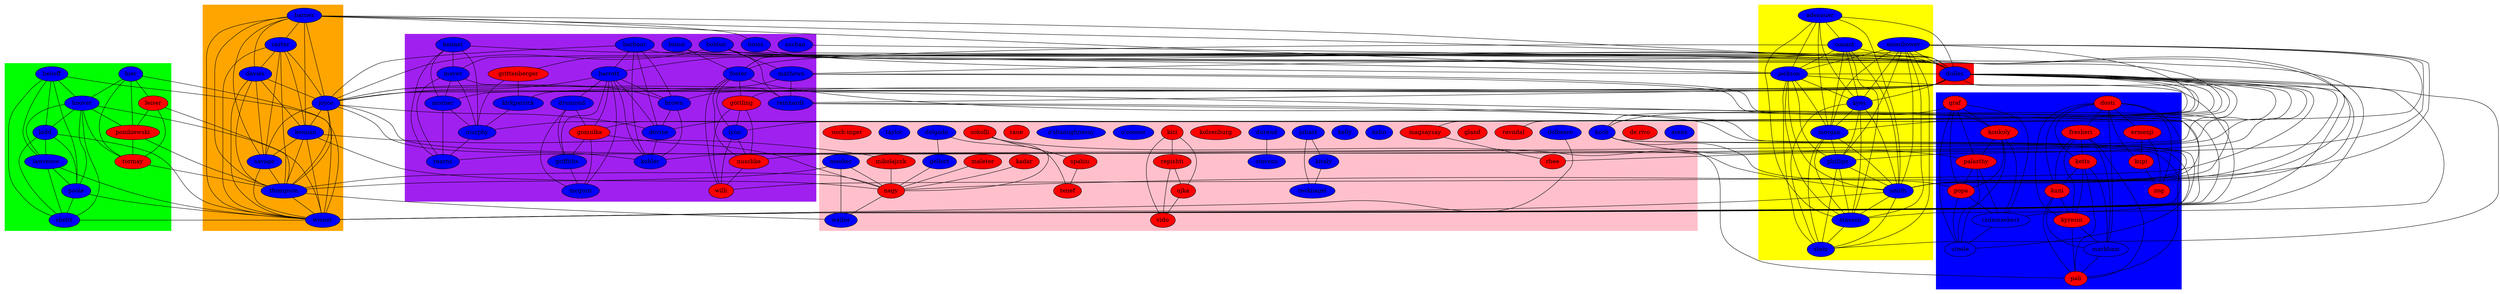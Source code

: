 strict graph "" {
	node [style=filled];
	subgraph cluster4 {
		graph [color=green,
			style=filled
		];
		behoff	[fillcolor=blue,
			nodetype=green];
		hoover	[fillcolor=blue,
			nodetype=green];
		behoff -- hoover;
		ladd	[fillcolor=blue,
			nodetype=green];
		behoff -- ladd;
		lawrence	[fillcolor=blue,
			nodetype=green];
		behoff -- lawrence;
		poole	[fillcolor=blue,
			nodetype=green];
		behoff -- poole;
		sheltt	[fillcolor=blue,
			nodetype=green];
		behoff -- sheltt;
		hier	[fillcolor=blue,
			nodetype=green];
		hier -- hoover;
		leiser	[fillcolor=red,
			nodetype=green];
		hier -- leiser;
		ponikiewski	[fillcolor=red,
			nodetype=green];
		hier -- ponikiewski;
		tormay	[fillcolor=red,
			nodetype=green];
		hier -- tormay;
		hoover -- ladd;
		hoover -- lawrence;
		hoover -- ponikiewski;
		hoover -- poole;
		hoover -- sheltt;
		hoover -- tormay;
		ladd -- lawrence;
		ladd -- poole;
		ladd -- sheltt;
		lawrence -- poole;
		lawrence -- sheltt;
		leiser -- ponikiewski;
		leiser -- tormay;
		ponikiewski -- tormay;
		poole -- sheltt;
	}
	subgraph cluster5 {
		graph [color=blue,
			style=filled
		];
		dosti	[fillcolor=red,
			nodetype=blue];
		ermenji	[fillcolor=red,
			nodetype=blue];
		dosti -- ermenji;
		fresheri	[fillcolor=red,
			nodetype=blue];
		dosti -- fresheri;
		ketts	[fillcolor=red,
			nodetype=blue];
		dosti -- ketts;
		kuni	[fillcolor=red,
			nodetype=blue];
		dosti -- kuni;
		kupi	[fillcolor=red,
			nodetype=blue];
		dosti -- kupi;
		kyresin	[fillcolor=red,
			nodetype=blue];
		dosti -- kyresin;
		markham	[fillcolor=blue,
			nodetype=blue];
		dosti -- markham;
		pali	[fillcolor=red,
			nodetype=blue];
		dosti -- pali;
		zog	[fillcolor=red,
			nodetype=blue];
		dosti -- zog;
		ermenji -- kupi;
		ermenji -- zog;
		fresheri -- ketts;
		fresheri -- kuni;
		fresheri -- kyresin;
		fresheri -- markham;
		fresheri -- pali;
		graf	[fillcolor=red,
			nodetype=blue];
		konkoly	[fillcolor=red,
			nodetype=blue];
		graf -- konkoly;
		palasthy	[fillcolor=red,
			nodetype=blue];
		graf -- palasthy;
		popa	[fillcolor=red,
			nodetype=blue];
		graf -- popa;
		rademaekers	[fillcolor=blue,
			nodetype=blue];
		graf -- rademaekers;
		steele	[fillcolor=blue,
			nodetype=blue];
		graf -- steele;
		ketts -- kuni;
		ketts -- kyresin;
		ketts -- markham;
		ketts -- pali;
		konkoly -- palasthy;
		konkoly -- popa;
		konkoly -- rademaekers;
		konkoly -- steele;
		kuni -- kyresin;
		kuni -- markham;
		kuni -- pali;
		kupi -- zog;
		kyresin -- markham;
		kyresin -- pali;
		markham -- pali;
		palasthy -- popa;
		palasthy -- rademaekers;
		palasthy -- steele;
		popa -- rademaekers;
		popa -- steele;
		rademaekers -- steele;
	}
	subgraph cluster3 {
		graph [color=yellow,
			style=filled
		];
		adenauer	[fillcolor=blue,
			nodetype=yellow];
		conant	[fillcolor=blue,
			nodetype=yellow];
		adenauer -- conant;
		jackson	[fillcolor=blue,
			nodetype=yellow];
		adenauer -- jackson;
		kyes	[fillcolor=blue,
			nodetype=yellow];
		adenauer -- kyes;
		morgan	[fillcolor=blue,
			nodetype=yellow];
		adenauer -- morgan;
		smith	[fillcolor=blue,
			nodetype=yellow];
		adenauer -- smith;
		stassen	[fillcolor=blue,
			nodetype=yellow];
		adenauer -- stassen;
		conant -- jackson;
		conant -- kyes;
		conant -- morgan;
		conant -- smith;
		conant -- stassen;
		eisenhower	[fillcolor=blue,
			nodetype=yellow];
		eisenhower -- jackson;
		eisenhower -- kyes;
		eisenhower -- morgan;
		phillips	[fillcolor=blue,
			nodetype=yellow];
		eisenhower -- phillips;
		eisenhower -- smith;
		eisenhower -- stassen;
		stein	[fillcolor=blue,
			nodetype=yellow];
		eisenhower -- stein;
		jackson -- kyes;
		jackson -- morgan;
		jackson -- phillips;
		jackson -- smith;
		jackson -- stassen;
		jackson -- stein;
		kyes -- morgan;
		kyes -- phillips;
		kyes -- smith;
		kyes -- stassen;
		kyes -- stein;
		morgan -- phillips;
		morgan -- smith;
		morgan -- stassen;
		morgan -- stein;
		phillips -- smith;
		phillips -- stassen;
		phillips -- stein;
		smith -- stassen;
		smith -- stein;
		stassen -- stein;
	}
	subgraph cluster6 {
		graph [color=purple,
			style=filled
		];
		aschan	[fillcolor=blue,
			nodetype=purple];
		barbour	[fillcolor=blue,
			nodetype=purple];
		barrett	[fillcolor=blue,
			nodetype=purple];
		barbour -- barrett;
		brown	[fillcolor=blue,
			nodetype=purple];
		barbour -- brown;
		devine	[fillcolor=blue,
			nodetype=purple];
		barbour -- devine;
		kohler	[fillcolor=blue,
			nodetype=purple];
		barbour -- kohler;
		barrett -- brown;
		barrett -- devine;
		drumond	[fillcolor=blue,
			nodetype=purple];
		barrett -- drumond;
		gomulka	[fillcolor=red,
			nodetype=purple];
		barrett -- gomulka;
		griffiths	[fillcolor=blue,
			nodetype=purple];
		barrett -- griffiths;
		barrett -- kohler;
		mcgurn	[fillcolor=blue,
			nodetype=purple];
		barrett -- mcgurn;
		bennet	[fillcolor=blue,
			nodetype=purple];
		meyer	[fillcolor=blue,
			nodetype=purple];
		bennet -- meyer;
		morner	[fillcolor=blue,
			nodetype=purple];
		bennet -- morner;
		murphy	[fillcolor=blue,
			nodetype=purple];
		bennet -- murphy;
		rearns	[fillcolor=blue,
			nodetype=purple];
		bennet -- rearns;
		bohlen	[fillcolor=blue,
			nodetype=purple];
		mathews	[fillcolor=blue,
			nodetype=purple];
		bohlen -- mathews;
		reinhardt	[fillcolor=blue,
			nodetype=purple];
		bohlen -- reinhardt;
		bross	[fillcolor=blue,
			nodetype=purple];
		brown -- devine;
		brown -- kohler;
		bruce	[fillcolor=blue,
			nodetype=purple];
		foster	[fillcolor=blue,
			nodetype=purple];
		bruce -- foster;
		devine -- kohler;
		drumond -- gomulka;
		drumond -- griffiths;
		drumond -- mcgurn;
		göttling	[fillcolor=red,
			nodetype=purple];
		foster -- göttling;
		lyon	[fillcolor=blue,
			nodetype=purple];
		foster -- lyon;
		nuschke	[fillcolor=red,
			nodetype=purple];
		foster -- nuschke;
		willi	[fillcolor=red,
			nodetype=purple];
		foster -- willi;
		gomulka -- griffiths;
		gomulka -- mcgurn;
		griffiths -- mcgurn;
		grittenberger	[fillcolor=red,
			nodetype=purple];
		kirkpatrick	[fillcolor=blue,
			nodetype=purple];
		grittenberger -- kirkpatrick;
		grittenberger -- murphy;
		göttling -- lyon;
		göttling -- nuschke;
		göttling -- willi;
		kirkpatrick -- murphy;
		lyon -- nuschke;
		lyon -- willi;
		mathews -- reinhardt;
		meyer -- morner;
		meyer -- murphy;
		meyer -- rearns;
		morner -- murphy;
		morner -- rearns;
		murphy -- rearns;
		nuschke -- willi;
	}
	subgraph cluster2 {
		graph [color=orange,
			style=filled
		];
		barnes	[fillcolor=blue,
			nodetype=orange];
		carter	[fillcolor=blue,
			nodetype=orange];
		barnes -- carter;
		davies	[fillcolor=blue,
			nodetype=orange];
		barnes -- davies;
		joyce	[fillcolor=blue,
			nodetype=orange];
		barnes -- joyce;
		kennan	[fillcolor=blue,
			nodetype=orange];
		barnes -- kennan;
		savage	[fillcolor=blue,
			nodetype=orange];
		barnes -- savage;
		thompson	[fillcolor=blue,
			nodetype=orange];
		barnes -- thompson;
		wisner	[fillcolor=blue,
			nodetype=orange];
		barnes -- wisner;
		carter -- davies;
		carter -- joyce;
		carter -- kennan;
		carter -- savage;
		carter -- thompson;
		carter -- wisner;
		davies -- joyce;
		davies -- kennan;
		davies -- savage;
		davies -- thompson;
		davies -- wisner;
		joyce -- kennan;
		joyce -- savage;
		joyce -- thompson;
		joyce -- wisner;
		kennan -- savage;
		kennan -- thompson;
		kennan -- wisner;
		savage -- thompson;
		savage -- wisner;
		thompson -- wisner;
	}
	subgraph cluster1 {
		graph [color=red,
			style=filled
		];
		dulles	[fillcolor=blue,
			nodetype=red];
	}
	subgraph cluster7 {
		graph [color=pink,
			style=filled
		];
		arens	[fillcolor=blue,
			nodetype=pink];
		"de rivo"	[fillcolor=red,
			nodetype=pink];
		delgado	[fillcolor=blue,
			nodetype=pink];
		gellert	[fillcolor=blue,
			nodetype=pink];
		delgado -- gellert;
		nagy	[fillcolor=red,
			nodetype=pink];
		delgado -- nagy;
		dolbeare	[fillcolor=blue,
			nodetype=pink];
		durand	[fillcolor=blue,
			nodetype=pink];
		stevens	[fillcolor=blue,
			nodetype=pink];
		durand -- stevens;
		gellert -- nagy;
		gland	[fillcolor=red,
			nodetype=pink];
		juhast	[fillcolor=blue,
			nodetype=pink];
		kiraly	[fillcolor=blue,
			nodetype=pink];
		juhast -- kiraly;
		recknagel	[fillcolor=blue,
			nodetype=pink];
		juhast -- recknagel;
		kadar	[fillcolor=red,
			nodetype=pink];
		kadar -- nagy;
		kahn	[fillcolor=blue,
			nodetype=pink];
		kelly	[fillcolor=blue,
			nodetype=pink];
		kici	[fillcolor=red,
			nodetype=pink];
		repishti	[fillcolor=red,
			nodetype=pink];
		kici -- repishti;
		ujka	[fillcolor=red,
			nodetype=pink];
		kici -- ujka;
		vido	[fillcolor=red,
			nodetype=pink];
		kici -- vido;
		kiraly -- recknagel;
		koch	[fillcolor=blue,
			nodetype=pink];
		kolzenburg	[fillcolor=red,
			nodetype=pink];
		magsaysay	[fillcolor=red,
			nodetype=pink];
		rhee	[fillcolor=red,
			nodetype=pink];
		magsaysay -- rhee;
		maleter	[fillcolor=red,
			nodetype=pink];
		maleter -- nagy;
		meeker	[fillcolor=blue,
			nodetype=pink];
		meeker -- nagy;
		wailes	[fillcolor=blue,
			nodetype=pink];
		meeker -- wailes;
		mikolajczk	[fillcolor=red,
			nodetype=pink];
		mikolajczk -- nagy;
		nagy -- wailes;
		"o'connor"	[fillcolor=blue,
			nodetype=pink];
		"o'shanughnessy"	[fillcolor=blue,
			nodetype=pink];
		raue	[fillcolor=red,
			nodetype=pink];
		ravndal	[fillcolor=red,
			nodetype=pink];
		repishti -- ujka;
		repishti -- vido;
		sokolli	[fillcolor=red,
			nodetype=pink];
		spahiu	[fillcolor=red,
			nodetype=pink];
		sokolli -- spahiu;
		tenef	[fillcolor=red,
			nodetype=pink];
		sokolli -- tenef;
		spahiu -- tenef;
		taylor	[fillcolor=blue,
			nodetype=pink];
		ujka -- vido;
		"usch-inger"	[fillcolor=red,
			nodetype=pink];
	}
	adenauer -- dulles;
	aschan -- dulles;
	barbour -- dulles;
	barbour -- joyce;
	barnes -- bross;
	barnes -- dulles;
	barnes -- jackson;
	barnes -- ravndal;
	barrett -- dulles;
	barrett -- joyce;
	behoff -- wisner;
	bennet -- dulles;
	bohlen -- dulles;
	bohlen -- joyce;
	bohlen -- smith;
	bohlen -- wisner;
	bross -- dulles;
	bross -- jackson;
	brown -- dulles;
	brown -- joyce;
	bruce -- smith;
	conant -- dulles;
	conant -- foster;
	devine -- dulles;
	devine -- joyce;
	dolbeare -- wisner;
	dulles -- eisenhower;
	dulles -- foster;
	dulles -- grittenberger;
	dulles -- göttling;
	dulles -- jackson;
	dulles -- joyce;
	dulles -- kirkpatrick;
	dulles -- kohler;
	dulles -- kyes;
	dulles -- lyon;
	dulles -- mathews;
	dulles -- meyer;
	dulles -- morgan;
	dulles -- morner;
	dulles -- murphy;
	dulles -- nuschke;
	dulles -- phillips;
	dulles -- rearns;
	dulles -- reinhardt;
	dulles -- smith;
	dulles -- stassen;
	dulles -- stein;
	dulles -- willi;
	dulles -- wisner;
	eisenhower -- gomulka;
	eisenhower -- magsaysay;
	eisenhower -- nagy;
	eisenhower -- rhee;
	foster -- jackson;
	foster -- smith;
	gomulka -- nagy;
	graf -- koch;
	hier -- thompson;
	hoover -- wisner;
	jackson -- wisner;
	joyce -- kohler;
	joyce -- mathews;
	joyce -- reinhardt;
	joyce -- smith;
	kennan -- mikolajczk;
	kennan -- nagy;
	koch -- konkoly;
	koch -- palasthy;
	koch -- popa;
	koch -- rademaekers;
	koch -- steele;
	ladd -- wisner;
	lawrence -- wisner;
	leiser -- thompson;
	mathews -- smith;
	mathews -- wisner;
	meeker -- thompson;
	meyer -- wisner;
	nagy -- thompson;
	pali -- sokolli;
	ponikiewski -- thompson;
	poole -- wisner;
	reinhardt -- smith;
	reinhardt -- wisner;
	sheltt -- wisner;
	smith -- wisner;
	thompson -- tormay;
	thompson -- wailes;
}
